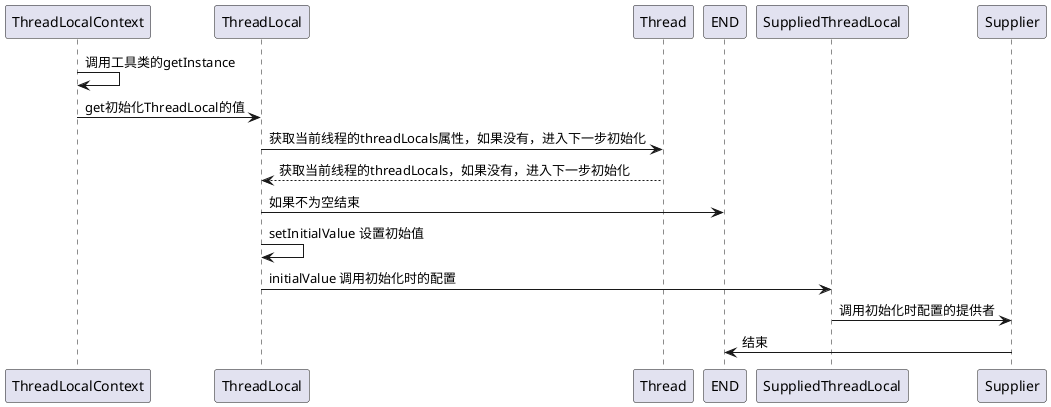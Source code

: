 @startuml
ThreadLocalContext -> ThreadLocalContext: 调用工具类的getInstance
ThreadLocalContext -> ThreadLocal: get初始化ThreadLocal的值
ThreadLocal -> Thread: 获取当前线程的threadLocals属性，如果没有，进入下一步初始化
Thread --> ThreadLocal: 获取当前线程的threadLocals，如果没有，进入下一步初始化
ThreadLocal -> END: 如果不为空结束

ThreadLocal -> ThreadLocal: setInitialValue 设置初始值
ThreadLocal -> SuppliedThreadLocal: initialValue 调用初始化时的配置
SuppliedThreadLocal -> Supplier: 调用初始化时配置的提供者
Supplier -> END: 结束

@enduml